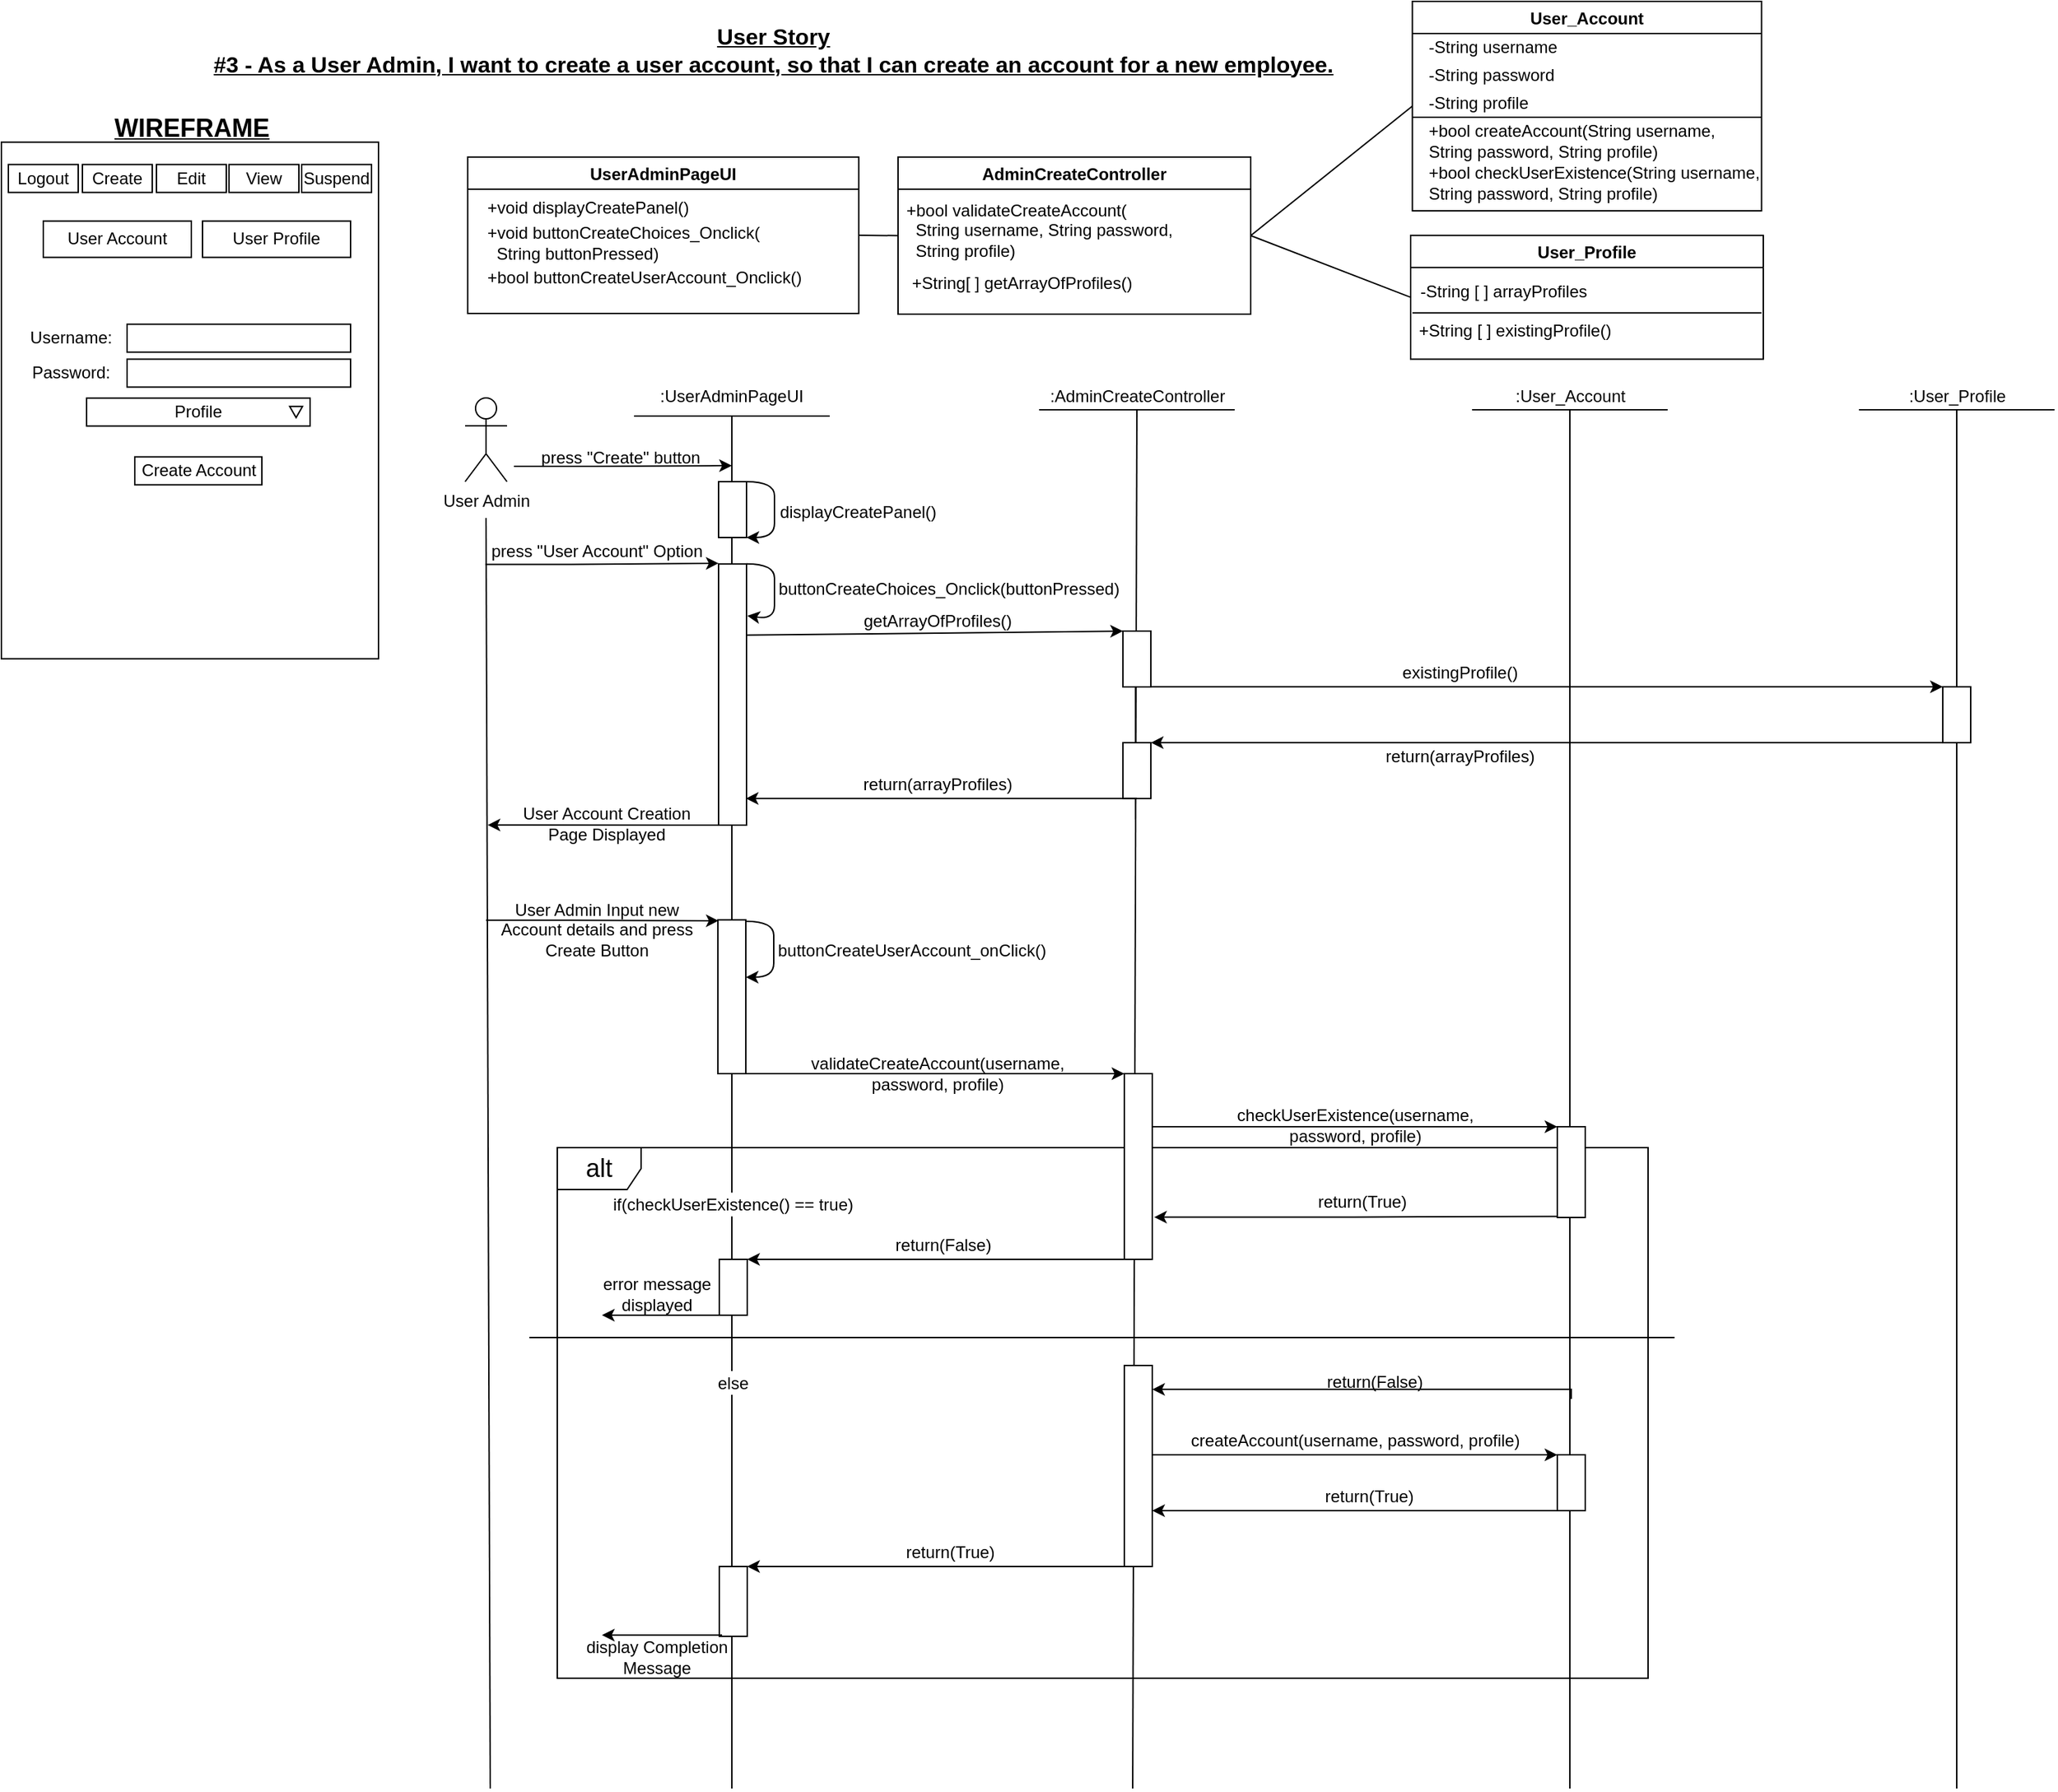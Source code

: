 <mxfile version="17.4.2" type="device"><diagram id="1YwtTbQ3Z7pTjlXF4-N0" name="Page-1"><mxGraphModel dx="2769" dy="905" grid="1" gridSize="10" guides="1" tooltips="1" connect="1" arrows="1" fold="1" page="1" pageScale="1" pageWidth="1169" pageHeight="827" math="0" shadow="0"><root><mxCell id="0"/><mxCell id="1" parent="0"/><mxCell id="wWWZvd4En1-HustH4XMh-53" value="alt" style="shape=umlFrame;whiteSpace=wrap;html=1;labelBackgroundColor=default;fontSize=18;fillColor=none;" parent="1" vertex="1"><mxGeometry x="88" y="831" width="781" height="380" as="geometry"/></mxCell><mxCell id="haLUxBjH6cShnl7Ug6Ql-2" value="UserAdminPageUI" style="swimlane;" parent="1" vertex="1"><mxGeometry x="23.84" y="121.5" width="280" height="112" as="geometry"/></mxCell><mxCell id="haLUxBjH6cShnl7Ug6Ql-7" value="+void displayCreatePanel()" style="text;html=1;align=left;verticalAlign=middle;resizable=0;points=[];autosize=1;strokeColor=none;fillColor=none;" parent="haLUxBjH6cShnl7Ug6Ql-2" vertex="1"><mxGeometry x="12" y="26" width="160" height="20" as="geometry"/></mxCell><mxCell id="haLUxBjH6cShnl7Ug6Ql-8" value="+bool buttonCreateUserAccount_Onclick()" style="text;html=1;align=left;verticalAlign=middle;resizable=0;points=[];autosize=1;strokeColor=none;fillColor=none;" parent="haLUxBjH6cShnl7Ug6Ql-2" vertex="1"><mxGeometry x="12" y="76" width="240" height="20" as="geometry"/></mxCell><mxCell id="9GgO0G_XMKIuS6SQVsgk-5" value="+void buttonCreateChoices_Onclick(&lt;br&gt;&amp;nbsp; String buttonPressed)" style="text;html=1;align=left;verticalAlign=middle;resizable=0;points=[];autosize=1;strokeColor=none;fillColor=none;" parent="haLUxBjH6cShnl7Ug6Ql-2" vertex="1"><mxGeometry x="12" y="46" width="210" height="30" as="geometry"/></mxCell><mxCell id="haLUxBjH6cShnl7Ug6Ql-3" value="AdminCreateController" style="swimlane;" parent="1" vertex="1"><mxGeometry x="332" y="121.5" width="252.5" height="112.5" as="geometry"/></mxCell><mxCell id="haLUxBjH6cShnl7Ug6Ql-6" value="&lt;div&gt;&lt;span&gt;+bool validateCreateAccount(&lt;/span&gt;&lt;/div&gt;&lt;span&gt;&amp;nbsp; String username,&amp;nbsp;&lt;/span&gt;&lt;span&gt;String password,&lt;/span&gt;&lt;br&gt;&lt;div&gt;&lt;span&gt;&amp;nbsp; String profile&lt;/span&gt;&lt;span&gt;)&lt;/span&gt;&lt;/div&gt;" style="text;html=1;align=left;verticalAlign=middle;resizable=0;points=[];autosize=1;strokeColor=none;fillColor=none;" parent="haLUxBjH6cShnl7Ug6Ql-3" vertex="1"><mxGeometry x="4" y="27.5" width="210" height="50" as="geometry"/></mxCell><mxCell id="I--iihZUTq6pdvsh5pKB-2" value="+String[ ] getArrayOfProfiles()" style="text;html=1;align=left;verticalAlign=middle;resizable=0;points=[];autosize=1;strokeColor=none;fillColor=none;" vertex="1" parent="haLUxBjH6cShnl7Ug6Ql-3"><mxGeometry x="8" y="80" width="170" height="20" as="geometry"/></mxCell><mxCell id="haLUxBjH6cShnl7Ug6Ql-4" value="User_Account" style="swimlane;" parent="1" vertex="1"><mxGeometry x="700.25" y="10" width="250" height="150" as="geometry"/></mxCell><mxCell id="haLUxBjH6cShnl7Ug6Ql-20" value="-String username" style="text;html=1;align=left;verticalAlign=middle;resizable=0;points=[];autosize=1;strokeColor=none;fillColor=none;" parent="haLUxBjH6cShnl7Ug6Ql-4" vertex="1"><mxGeometry x="10" y="23" width="110" height="20" as="geometry"/></mxCell><mxCell id="haLUxBjH6cShnl7Ug6Ql-21" value="-String password" style="text;html=1;align=left;verticalAlign=middle;resizable=0;points=[];autosize=1;strokeColor=none;fillColor=none;" parent="haLUxBjH6cShnl7Ug6Ql-4" vertex="1"><mxGeometry x="10" y="43" width="110" height="20" as="geometry"/></mxCell><mxCell id="haLUxBjH6cShnl7Ug6Ql-22" value="-String profile" style="text;html=1;align=left;verticalAlign=middle;resizable=0;points=[];autosize=1;strokeColor=none;fillColor=none;" parent="haLUxBjH6cShnl7Ug6Ql-4" vertex="1"><mxGeometry x="10" y="63" width="90" height="20" as="geometry"/></mxCell><mxCell id="haLUxBjH6cShnl7Ug6Ql-23" value="" style="endArrow=none;html=1;rounded=0;" parent="haLUxBjH6cShnl7Ug6Ql-4" edge="1"><mxGeometry width="50" height="50" relative="1" as="geometry"><mxPoint y="83" as="sourcePoint"/><mxPoint x="250" y="83" as="targetPoint"/></mxGeometry></mxCell><mxCell id="haLUxBjH6cShnl7Ug6Ql-24" value="+bool createAccount(String username,&lt;br&gt;String password, String profile)" style="text;html=1;align=left;verticalAlign=middle;resizable=0;points=[];autosize=1;strokeColor=none;fillColor=none;" parent="haLUxBjH6cShnl7Ug6Ql-4" vertex="1"><mxGeometry x="10" y="85" width="220" height="30" as="geometry"/></mxCell><mxCell id="haLUxBjH6cShnl7Ug6Ql-49" value="+bool checkUserExistence(String username,&lt;br&gt;&lt;div style=&quot;text-align: left&quot;&gt;&lt;span&gt;String password, String profile)&lt;/span&gt;&lt;/div&gt;" style="text;html=1;align=center;verticalAlign=middle;resizable=0;points=[];autosize=1;strokeColor=none;fillColor=none;" parent="haLUxBjH6cShnl7Ug6Ql-4" vertex="1"><mxGeometry x="5" y="115" width="250" height="30" as="geometry"/></mxCell><mxCell id="haLUxBjH6cShnl7Ug6Ql-25" value="" style="endArrow=none;html=1;rounded=0;exitX=1;exitY=0.5;exitDx=0;exitDy=0;entryX=0;entryY=0.5;entryDx=0;entryDy=0;" parent="1" source="haLUxBjH6cShnl7Ug6Ql-2" target="haLUxBjH6cShnl7Ug6Ql-3" edge="1"><mxGeometry width="50" height="50" relative="1" as="geometry"><mxPoint x="576" y="407.5" as="sourcePoint"/><mxPoint x="626" y="357.5" as="targetPoint"/></mxGeometry></mxCell><mxCell id="haLUxBjH6cShnl7Ug6Ql-26" value="" style="endArrow=none;html=1;rounded=0;entryX=0;entryY=0.5;entryDx=0;entryDy=0;exitX=1;exitY=0.5;exitDx=0;exitDy=0;" parent="1" source="haLUxBjH6cShnl7Ug6Ql-3" target="haLUxBjH6cShnl7Ug6Ql-4" edge="1"><mxGeometry width="50" height="50" relative="1" as="geometry"><mxPoint x="576" y="227.5" as="sourcePoint"/><mxPoint x="576" y="257.5" as="targetPoint"/></mxGeometry></mxCell><mxCell id="haLUxBjH6cShnl7Ug6Ql-70" style="edgeStyle=orthogonalEdgeStyle;rounded=0;orthogonalLoop=1;jettySize=auto;html=1;" parent="1" edge="1"><mxGeometry relative="1" as="geometry"><mxPoint x="213" y="342.5" as="targetPoint"/><Array as="points"><mxPoint x="113" y="342.5"/><mxPoint x="113" y="342.5"/></Array><mxPoint x="57" y="343" as="sourcePoint"/></mxGeometry></mxCell><mxCell id="haLUxBjH6cShnl7Ug6Ql-27" value="User Admin" style="shape=umlActor;verticalLabelPosition=bottom;verticalAlign=top;html=1;outlineConnect=0;" parent="1" vertex="1"><mxGeometry x="22" y="294" width="30" height="60" as="geometry"/></mxCell><mxCell id="haLUxBjH6cShnl7Ug6Ql-29" value=":UserAdminPageUI" style="text;html=1;strokeColor=none;fillColor=none;align=center;verticalAlign=middle;whiteSpace=wrap;rounded=0;" parent="1" vertex="1"><mxGeometry x="183" y="277.5" width="60" height="30" as="geometry"/></mxCell><mxCell id="haLUxBjH6cShnl7Ug6Ql-30" value=":AdminCreateController" style="text;html=1;align=center;verticalAlign=middle;resizable=0;points=[];autosize=1;strokeColor=none;fillColor=none;" parent="1" vertex="1"><mxGeometry x="433" y="282.5" width="140" height="20" as="geometry"/></mxCell><mxCell id="haLUxBjH6cShnl7Ug6Ql-31" value=":User_Account" style="text;html=1;align=center;verticalAlign=middle;resizable=0;points=[];autosize=1;strokeColor=none;fillColor=none;" parent="1" vertex="1"><mxGeometry x="768" y="282.5" width="90" height="20" as="geometry"/></mxCell><mxCell id="haLUxBjH6cShnl7Ug6Ql-32" value="" style="endArrow=none;html=1;rounded=0;" parent="1" edge="1"><mxGeometry width="50" height="50" relative="1" as="geometry"><mxPoint x="143" y="307.02" as="sourcePoint"/><mxPoint x="283" y="307.02" as="targetPoint"/></mxGeometry></mxCell><mxCell id="haLUxBjH6cShnl7Ug6Ql-33" value="" style="endArrow=none;html=1;rounded=0;" parent="1" edge="1"><mxGeometry width="50" height="50" relative="1" as="geometry"><mxPoint x="433" y="302.5" as="sourcePoint"/><mxPoint x="573" y="302.5" as="targetPoint"/></mxGeometry></mxCell><mxCell id="haLUxBjH6cShnl7Ug6Ql-34" value="" style="endArrow=none;html=1;rounded=0;" parent="1" edge="1"><mxGeometry width="50" height="50" relative="1" as="geometry"><mxPoint x="743" y="302.5" as="sourcePoint"/><mxPoint x="883" y="302.5" as="targetPoint"/></mxGeometry></mxCell><mxCell id="haLUxBjH6cShnl7Ug6Ql-44" value="&lt;span&gt;buttonCreateUserAccount_onClick(&lt;/span&gt;&lt;span&gt;)&lt;/span&gt;" style="text;html=1;align=left;verticalAlign=middle;resizable=0;points=[];autosize=1;strokeColor=none;fillColor=none;" parent="1" vertex="1"><mxGeometry x="244" y="679.92" width="210" height="20" as="geometry"/></mxCell><mxCell id="haLUxBjH6cShnl7Ug6Ql-45" value="" style="endArrow=classic;html=1;rounded=0;entryX=0;entryY=0;entryDx=0;entryDy=0;" parent="1" target="haLUxBjH6cShnl7Ug6Ql-47" edge="1"><mxGeometry width="50" height="50" relative="1" as="geometry"><mxPoint x="214" y="778" as="sourcePoint"/><mxPoint x="509" y="776" as="targetPoint"/></mxGeometry></mxCell><mxCell id="haLUxBjH6cShnl7Ug6Ql-46" value="validateCreateAccount(username,&lt;br&gt;password, profile)" style="text;html=1;align=center;verticalAlign=middle;resizable=0;points=[];autosize=1;strokeColor=none;fillColor=none;" parent="1" vertex="1"><mxGeometry x="260" y="763" width="200" height="30" as="geometry"/></mxCell><mxCell id="haLUxBjH6cShnl7Ug6Ql-51" style="edgeStyle=orthogonalEdgeStyle;rounded=0;orthogonalLoop=1;jettySize=auto;html=1;exitX=1;exitY=1;exitDx=0;exitDy=0;entryX=0;entryY=0;entryDx=0;entryDy=0;" parent="1" source="haLUxBjH6cShnl7Ug6Ql-47" target="haLUxBjH6cShnl7Ug6Ql-50" edge="1"><mxGeometry relative="1" as="geometry"><Array as="points"><mxPoint x="589" y="816"/><mxPoint x="589" y="816"/></Array></mxGeometry></mxCell><mxCell id="haLUxBjH6cShnl7Ug6Ql-48" value="" style="endArrow=none;html=1;rounded=0;startArrow=none;entryX=0.5;entryY=1;entryDx=0;entryDy=0;entryPerimeter=0;" parent="1" target="haLUxBjH6cShnl7Ug6Ql-30" edge="1"><mxGeometry width="50" height="50" relative="1" as="geometry"><mxPoint x="500" y="1290" as="sourcePoint"/><mxPoint x="501" y="297.5" as="targetPoint"/></mxGeometry></mxCell><mxCell id="haLUxBjH6cShnl7Ug6Ql-52" value="checkUserExistence(username,&lt;br&gt;password, profile)" style="text;html=1;align=center;verticalAlign=middle;resizable=0;points=[];autosize=1;strokeColor=none;fillColor=none;" parent="1" vertex="1"><mxGeometry x="569" y="800" width="180" height="30" as="geometry"/></mxCell><mxCell id="haLUxBjH6cShnl7Ug6Ql-58" style="edgeStyle=orthogonalEdgeStyle;rounded=0;orthogonalLoop=1;jettySize=auto;html=1;exitX=1;exitY=1;exitDx=0;exitDy=0;entryX=0;entryY=0;entryDx=0;entryDy=0;" parent="1" source="haLUxBjH6cShnl7Ug6Ql-53" target="haLUxBjH6cShnl7Ug6Ql-56" edge="1"><mxGeometry relative="1" as="geometry"><Array as="points"><mxPoint x="589" y="1051"/><mxPoint x="589" y="1051"/></Array></mxGeometry></mxCell><mxCell id="haLUxBjH6cShnl7Ug6Ql-53" value="" style="rounded=0;whiteSpace=wrap;html=1;" parent="1" vertex="1"><mxGeometry x="494" y="987" width="20" height="144" as="geometry"/></mxCell><mxCell id="haLUxBjH6cShnl7Ug6Ql-57" value="" style="endArrow=none;html=1;rounded=0;entryX=0.5;entryY=0.982;entryDx=0;entryDy=0;entryPerimeter=0;" parent="1" target="haLUxBjH6cShnl7Ug6Ql-31" edge="1"><mxGeometry width="50" height="50" relative="1" as="geometry"><mxPoint x="813" y="1290" as="sourcePoint"/><mxPoint x="813" y="307.5" as="targetPoint"/></mxGeometry></mxCell><mxCell id="haLUxBjH6cShnl7Ug6Ql-59" value="createAccount(username, password, profile)" style="text;html=1;align=center;verticalAlign=middle;resizable=0;points=[];autosize=1;strokeColor=none;fillColor=none;" parent="1" vertex="1"><mxGeometry x="534" y="1031" width="250" height="20" as="geometry"/></mxCell><mxCell id="haLUxBjH6cShnl7Ug6Ql-61" style="edgeStyle=orthogonalEdgeStyle;rounded=0;orthogonalLoop=1;jettySize=auto;html=1;exitX=0;exitY=1;exitDx=0;exitDy=0;entryX=1;entryY=0;entryDx=0;entryDy=0;" parent="1" edge="1"><mxGeometry relative="1" as="geometry"><mxPoint x="809" y="1091" as="sourcePoint"/><Array as="points"><mxPoint x="739" y="1091"/><mxPoint x="739" y="1091"/></Array><mxPoint x="514" y="1091" as="targetPoint"/></mxGeometry></mxCell><mxCell id="haLUxBjH6cShnl7Ug6Ql-63" value="return(True)" style="text;html=1;align=center;verticalAlign=middle;resizable=0;points=[];autosize=1;strokeColor=none;fillColor=none;" parent="1" vertex="1"><mxGeometry x="629" y="1071" width="80" height="20" as="geometry"/></mxCell><mxCell id="haLUxBjH6cShnl7Ug6Ql-64" style="edgeStyle=orthogonalEdgeStyle;rounded=0;orthogonalLoop=1;jettySize=auto;html=1;exitX=0;exitY=1;exitDx=0;exitDy=0;entryX=1;entryY=0;entryDx=0;entryDy=0;" parent="1" target="haLUxBjH6cShnl7Ug6Ql-65" edge="1"><mxGeometry relative="1" as="geometry"><mxPoint x="499" y="1131" as="sourcePoint"/><Array as="points"><mxPoint x="429" y="1131"/><mxPoint x="429" y="1131"/></Array></mxGeometry></mxCell><mxCell id="haLUxBjH6cShnl7Ug6Ql-66" value="return(True)" style="text;html=1;align=center;verticalAlign=middle;resizable=0;points=[];autosize=1;strokeColor=none;fillColor=none;" parent="1" vertex="1"><mxGeometry x="329" y="1111" width="80" height="20" as="geometry"/></mxCell><mxCell id="haLUxBjH6cShnl7Ug6Ql-109" value="" style="rounded=0;whiteSpace=wrap;html=1;" parent="1" vertex="1"><mxGeometry x="-310" y="110.83" width="270" height="370" as="geometry"/></mxCell><mxCell id="haLUxBjH6cShnl7Ug6Ql-110" value="Logout" style="rounded=0;whiteSpace=wrap;html=1;" parent="1" vertex="1"><mxGeometry x="-305" y="126.83" width="50" height="20" as="geometry"/></mxCell><mxCell id="haLUxBjH6cShnl7Ug6Ql-111" value="Create" style="rounded=0;whiteSpace=wrap;html=1;" parent="1" vertex="1"><mxGeometry x="-252" y="126.83" width="50" height="20" as="geometry"/></mxCell><mxCell id="haLUxBjH6cShnl7Ug6Ql-112" value="Edit&lt;span style=&quot;color: rgba(0 , 0 , 0 , 0) ; font-family: monospace ; font-size: 0px&quot;&gt;%3CmxGraphModel%3E%3Croot%3E%3CmxCell%20id%3D%220%22%2F%3E%3CmxCell%20id%3D%221%22%20parent%3D%220%22%2F%3E%3CmxCell%20id%3D%222%22%20value%3D%22Create%22%20style%3D%22rounded%3D0%3BwhiteSpace%3Dwrap%3Bhtml%3D1%3B%22%20vertex%3D%221%22%20parent%3D%221%22%3E%3CmxGeometry%20x%3D%22966%22%20y%3D%2246%22%20width%3D%2270%22%20height%3D%2220%22%20as%3D%22geometry%22%2F%3E%3C%2FmxCell%3E%3C%2Froot%3E%3C%2FmxGraphModel%3E&lt;/span&gt;" style="rounded=0;whiteSpace=wrap;html=1;" parent="1" vertex="1"><mxGeometry x="-199" y="126.83" width="50" height="20" as="geometry"/></mxCell><mxCell id="haLUxBjH6cShnl7Ug6Ql-115" value="View" style="rounded=0;whiteSpace=wrap;html=1;" parent="1" vertex="1"><mxGeometry x="-147" y="126.83" width="50" height="20" as="geometry"/></mxCell><mxCell id="haLUxBjH6cShnl7Ug6Ql-116" value="Suspend" style="rounded=0;whiteSpace=wrap;html=1;" parent="1" vertex="1"><mxGeometry x="-95" y="126.83" width="50" height="20" as="geometry"/></mxCell><mxCell id="haLUxBjH6cShnl7Ug6Ql-117" value="Username:" style="text;html=1;strokeColor=none;fillColor=none;align=center;verticalAlign=middle;whiteSpace=wrap;rounded=0;" parent="1" vertex="1"><mxGeometry x="-290" y="236.24" width="60" height="30" as="geometry"/></mxCell><mxCell id="haLUxBjH6cShnl7Ug6Ql-118" value="Password:" style="text;html=1;strokeColor=none;fillColor=none;align=center;verticalAlign=middle;whiteSpace=wrap;rounded=0;" parent="1" vertex="1"><mxGeometry x="-290" y="261.24" width="60" height="30" as="geometry"/></mxCell><mxCell id="haLUxBjH6cShnl7Ug6Ql-119" value="" style="rounded=0;whiteSpace=wrap;html=1;" parent="1" vertex="1"><mxGeometry x="-220" y="241.24" width="160" height="20" as="geometry"/></mxCell><mxCell id="haLUxBjH6cShnl7Ug6Ql-120" value="" style="rounded=0;whiteSpace=wrap;html=1;" parent="1" vertex="1"><mxGeometry x="-220" y="266.24" width="160" height="20" as="geometry"/></mxCell><mxCell id="haLUxBjH6cShnl7Ug6Ql-123" value="Create Account" style="rounded=0;whiteSpace=wrap;html=1;" parent="1" vertex="1"><mxGeometry x="-214.5" y="336.24" width="91" height="20" as="geometry"/></mxCell><mxCell id="haLUxBjH6cShnl7Ug6Ql-124" value="&lt;b&gt;&lt;u&gt;&lt;font style=&quot;font-size: 18px&quot;&gt;WIREFRAME&lt;/font&gt;&lt;/u&gt;&lt;/b&gt;" style="text;html=1;align=center;verticalAlign=middle;resizable=0;points=[];autosize=1;strokeColor=none;fillColor=none;" parent="1" vertex="1"><mxGeometry x="-239" y="90.83" width="130" height="20" as="geometry"/></mxCell><mxCell id="haLUxBjH6cShnl7Ug6Ql-50" value="" style="rounded=0;whiteSpace=wrap;html=1;" parent="1" vertex="1"><mxGeometry x="804" y="816" width="20" height="65" as="geometry"/></mxCell><mxCell id="wWWZvd4En1-HustH4XMh-6" value="press &quot;Create&quot; button" style="text;html=1;align=center;verticalAlign=middle;resizable=0;points=[];autosize=1;strokeColor=none;fillColor=none;" parent="1" vertex="1"><mxGeometry x="68" y="326.5" width="130" height="20" as="geometry"/></mxCell><mxCell id="haLUxBjH6cShnl7Ug6Ql-56" value="" style="rounded=0;whiteSpace=wrap;html=1;" parent="1" vertex="1"><mxGeometry x="804" y="1051" width="20" height="40" as="geometry"/></mxCell><mxCell id="haLUxBjH6cShnl7Ug6Ql-47" value="" style="rounded=0;whiteSpace=wrap;html=1;" parent="1" vertex="1"><mxGeometry x="494" y="778" width="20" height="133" as="geometry"/></mxCell><mxCell id="wWWZvd4En1-HustH4XMh-27" value="" style="endArrow=none;html=1;rounded=0;fontSize=17;" parent="1" edge="1"><mxGeometry width="50" height="50" relative="1" as="geometry"><mxPoint x="213" y="1290" as="sourcePoint"/><mxPoint x="213" y="307.5" as="targetPoint"/></mxGeometry></mxCell><mxCell id="haLUxBjH6cShnl7Ug6Ql-65" value="" style="rounded=0;whiteSpace=wrap;html=1;" parent="1" vertex="1"><mxGeometry x="204" y="1131" width="20" height="50" as="geometry"/></mxCell><mxCell id="haLUxBjH6cShnl7Ug6Ql-42" value="" style="rounded=0;whiteSpace=wrap;html=1;" parent="1" vertex="1"><mxGeometry x="203" y="667.83" width="20" height="110.17" as="geometry"/></mxCell><mxCell id="wWWZvd4En1-HustH4XMh-56" style="edgeStyle=orthogonalEdgeStyle;rounded=0;orthogonalLoop=1;jettySize=auto;html=1;exitX=0;exitY=1;exitDx=0;exitDy=0;entryX=1;entryY=0.119;entryDx=0;entryDy=0;entryPerimeter=0;" parent="1" target="haLUxBjH6cShnl7Ug6Ql-53" edge="1"><mxGeometry relative="1" as="geometry"><mxPoint x="814.0" y="1011" as="sourcePoint"/><Array as="points"><mxPoint x="814" y="1004"/></Array><mxPoint x="519" y="1011" as="targetPoint"/></mxGeometry></mxCell><mxCell id="wWWZvd4En1-HustH4XMh-57" value="return(False)" style="text;html=1;align=center;verticalAlign=middle;resizable=0;points=[];autosize=1;strokeColor=none;fillColor=none;" parent="1" vertex="1"><mxGeometry x="633" y="989" width="80" height="20" as="geometry"/></mxCell><mxCell id="67ZF4MAMuvdab5XuYLa7-2" value="&lt;div style=&quot;text-align: center&quot;&gt;&lt;b style=&quot;font-size: 16px&quot;&gt;&lt;u&gt;User Story&lt;/u&gt;&lt;/b&gt;&lt;/div&gt;&lt;b style=&quot;font-size: 16px&quot;&gt;&lt;u&gt;#3 - As a User Admin, I want to create a user account, so that I can create an account for a new employee.&lt;br&gt;&lt;/u&gt;&lt;/b&gt;" style="text;html=1;strokeColor=none;fillColor=none;align=left;verticalAlign=middle;whiteSpace=wrap;rounded=0;" parent="1" vertex="1"><mxGeometry x="-160" y="30" width="869" height="30" as="geometry"/></mxCell><mxCell id="67ZF4MAMuvdab5XuYLa7-3" value="" style="curved=1;endArrow=classic;html=1;rounded=0;entryX=1;entryY=1;entryDx=0;entryDy=0;exitX=1;exitY=0;exitDx=0;exitDy=0;" parent="1" source="67ZF4MAMuvdab5XuYLa7-4" target="67ZF4MAMuvdab5XuYLa7-4" edge="1"><mxGeometry width="50" height="50" relative="1" as="geometry"><mxPoint x="223.5" y="414" as="sourcePoint"/><mxPoint x="273.5" y="364" as="targetPoint"/><Array as="points"><mxPoint x="243.5" y="354"/><mxPoint x="243.5" y="374"/><mxPoint x="243.5" y="394"/></Array></mxGeometry></mxCell><mxCell id="67ZF4MAMuvdab5XuYLa7-4" value="" style="rounded=0;whiteSpace=wrap;html=1;" parent="1" vertex="1"><mxGeometry x="203.5" y="354" width="20" height="40" as="geometry"/></mxCell><mxCell id="67ZF4MAMuvdab5XuYLa7-5" value="&lt;font style=&quot;font-size: 12px&quot;&gt;displayCreatePanel()&lt;/font&gt;" style="text;html=1;align=center;verticalAlign=middle;resizable=0;points=[];autosize=1;strokeColor=none;fillColor=none;fontSize=16;" parent="1" vertex="1"><mxGeometry x="237.5" y="359" width="130" height="30" as="geometry"/></mxCell><mxCell id="67ZF4MAMuvdab5XuYLa7-6" value="if(checkUserExistence() == true)" style="text;html=1;strokeColor=none;fillColor=default;align=center;verticalAlign=middle;whiteSpace=wrap;rounded=0;fontSize=12;" parent="1" vertex="1"><mxGeometry x="126" y="863.23" width="176" height="17" as="geometry"/></mxCell><mxCell id="67ZF4MAMuvdab5XuYLa7-7" style="edgeStyle=orthogonalEdgeStyle;rounded=0;orthogonalLoop=1;jettySize=auto;html=1;exitX=0;exitY=1;exitDx=0;exitDy=0;entryX=1.069;entryY=0.773;entryDx=0;entryDy=0;entryPerimeter=0;" parent="1" target="haLUxBjH6cShnl7Ug6Ql-47" edge="1"><mxGeometry relative="1" as="geometry"><mxPoint x="804.0" y="880.23" as="sourcePoint"/><Array as="points"/><mxPoint x="518" y="880" as="targetPoint"/></mxGeometry></mxCell><mxCell id="67ZF4MAMuvdab5XuYLa7-8" value="return(True)" style="text;html=1;align=center;verticalAlign=middle;resizable=0;points=[];autosize=1;strokeColor=none;fillColor=none;" parent="1" vertex="1"><mxGeometry x="624" y="860.23" width="80" height="20" as="geometry"/></mxCell><mxCell id="67ZF4MAMuvdab5XuYLa7-9" style="edgeStyle=orthogonalEdgeStyle;rounded=0;orthogonalLoop=1;jettySize=auto;html=1;exitX=0;exitY=1;exitDx=0;exitDy=0;entryX=1;entryY=0;entryDx=0;entryDy=0;" parent="1" target="67ZF4MAMuvdab5XuYLa7-15" edge="1"><mxGeometry relative="1" as="geometry"><mxPoint x="504.0" y="911" as="sourcePoint"/><Array as="points"><mxPoint x="288" y="911"/><mxPoint x="288" y="911"/></Array><mxPoint x="218" y="911" as="targetPoint"/></mxGeometry></mxCell><mxCell id="67ZF4MAMuvdab5XuYLa7-10" value="return(False)" style="text;html=1;align=center;verticalAlign=middle;resizable=0;points=[];autosize=1;strokeColor=none;fillColor=none;" parent="1" vertex="1"><mxGeometry x="324" y="891" width="80" height="20" as="geometry"/></mxCell><mxCell id="67ZF4MAMuvdab5XuYLa7-11" value="" style="endArrow=classic;html=1;rounded=0;fontSize=12;" parent="1" edge="1"><mxGeometry width="50" height="50" relative="1" as="geometry"><mxPoint x="206" y="951" as="sourcePoint"/><mxPoint x="120" y="951" as="targetPoint"/></mxGeometry></mxCell><mxCell id="67ZF4MAMuvdab5XuYLa7-12" value="error message&lt;br&gt;displayed" style="text;html=1;align=center;verticalAlign=middle;resizable=0;points=[];autosize=1;strokeColor=none;fillColor=none;fontSize=12;" parent="1" vertex="1"><mxGeometry x="114" y="921" width="90" height="30" as="geometry"/></mxCell><mxCell id="67ZF4MAMuvdab5XuYLa7-13" value="" style="endArrow=none;html=1;rounded=0;fontSize=12;" parent="1" edge="1"><mxGeometry width="50" height="50" relative="1" as="geometry"><mxPoint x="68" y="967" as="sourcePoint"/><mxPoint x="888" y="967" as="targetPoint"/></mxGeometry></mxCell><mxCell id="67ZF4MAMuvdab5XuYLa7-14" value="else" style="text;html=1;strokeColor=none;fillColor=default;align=center;verticalAlign=middle;whiteSpace=wrap;rounded=0;fontSize=12;" parent="1" vertex="1"><mxGeometry x="126" y="991" width="176" height="17" as="geometry"/></mxCell><mxCell id="67ZF4MAMuvdab5XuYLa7-15" value="" style="rounded=0;whiteSpace=wrap;html=1;" parent="1" vertex="1"><mxGeometry x="204" y="911" width="20" height="40" as="geometry"/></mxCell><mxCell id="67ZF4MAMuvdab5XuYLa7-16" value="" style="endArrow=classic;html=1;rounded=0;fontSize=12;" parent="1" edge="1"><mxGeometry width="50" height="50" relative="1" as="geometry"><mxPoint x="206" y="1180.09" as="sourcePoint"/><mxPoint x="120" y="1180.09" as="targetPoint"/></mxGeometry></mxCell><mxCell id="67ZF4MAMuvdab5XuYLa7-17" value="display Completion&lt;br&gt;Message" style="text;html=1;align=center;verticalAlign=middle;resizable=0;points=[];autosize=1;strokeColor=none;fillColor=none;fontSize=12;" parent="1" vertex="1"><mxGeometry x="99" y="1181" width="120" height="30" as="geometry"/></mxCell><mxCell id="oTiA0XAZHb1isgeVi9Up-2" value="Profile" style="rounded=0;whiteSpace=wrap;html=1;" parent="1" vertex="1"><mxGeometry x="-249" y="294.16" width="160" height="20" as="geometry"/></mxCell><mxCell id="XkTIzcosUz1Amxx2ckzz-2" value="" style="endArrow=none;html=1;rounded=0;" parent="1" edge="1"><mxGeometry width="50" height="50" relative="1" as="geometry"><mxPoint x="40" y="1290" as="sourcePoint"/><mxPoint x="37" y="380" as="targetPoint"/></mxGeometry></mxCell><mxCell id="XkTIzcosUz1Amxx2ckzz-3" style="edgeStyle=orthogonalEdgeStyle;rounded=0;orthogonalLoop=1;jettySize=auto;html=1;entryX=0.998;entryY=0.928;entryDx=0;entryDy=0;entryPerimeter=0;exitX=0.033;exitY=0.964;exitDx=0;exitDy=0;exitPerimeter=0;" parent="1" source="XkTIzcosUz1Amxx2ckzz-4" edge="1"><mxGeometry relative="1" as="geometry"><mxPoint x="203.5" y="412.47" as="targetPoint"/><Array as="points"><mxPoint x="98" y="413"/></Array><mxPoint x="41.84" y="413.41" as="sourcePoint"/></mxGeometry></mxCell><mxCell id="XkTIzcosUz1Amxx2ckzz-4" value="press &quot;User Account&quot; Option" style="text;html=1;align=center;verticalAlign=middle;resizable=0;points=[];autosize=1;strokeColor=none;fillColor=none;" parent="1" vertex="1"><mxGeometry x="30.84" y="393.91" width="170" height="20" as="geometry"/></mxCell><mxCell id="9GgO0G_XMKIuS6SQVsgk-1" value="User Account" style="rounded=0;whiteSpace=wrap;html=1;" parent="1" vertex="1"><mxGeometry x="-280" y="167.33" width="106" height="26" as="geometry"/></mxCell><mxCell id="9GgO0G_XMKIuS6SQVsgk-2" value="User Profile" style="rounded=0;whiteSpace=wrap;html=1;" parent="1" vertex="1"><mxGeometry x="-166" y="167.33" width="106" height="26" as="geometry"/></mxCell><mxCell id="9GgO0G_XMKIuS6SQVsgk-3" value="" style="triangle;whiteSpace=wrap;html=1;rotation=90;" parent="1" vertex="1"><mxGeometry x="-103" y="299.57" width="8" height="9.17" as="geometry"/></mxCell><mxCell id="9GgO0G_XMKIuS6SQVsgk-9" value="" style="curved=1;endArrow=classic;html=1;rounded=0;exitX=1;exitY=0;exitDx=0;exitDy=0;" parent="1" source="9GgO0G_XMKIuS6SQVsgk-10" edge="1"><mxGeometry width="50" height="50" relative="1" as="geometry"><mxPoint x="223.5" y="472.91" as="sourcePoint"/><mxPoint x="224" y="450" as="targetPoint"/><Array as="points"><mxPoint x="243.5" y="412.91"/><mxPoint x="243.5" y="432.91"/><mxPoint x="243.5" y="452.91"/></Array></mxGeometry></mxCell><mxCell id="I--iihZUTq6pdvsh5pKB-24" style="edgeStyle=orthogonalEdgeStyle;rounded=0;orthogonalLoop=1;jettySize=auto;html=1;exitX=1;exitY=1;exitDx=0;exitDy=0;" edge="1" parent="1" source="9GgO0G_XMKIuS6SQVsgk-10"><mxGeometry relative="1" as="geometry"><mxPoint x="38.16" y="599.91" as="targetPoint"/><mxPoint x="201.66" y="609.91" as="sourcePoint"/><Array as="points"><mxPoint x="180" y="600"/><mxPoint x="180" y="600"/></Array></mxGeometry></mxCell><mxCell id="9GgO0G_XMKIuS6SQVsgk-10" value="" style="rounded=0;whiteSpace=wrap;html=1;" parent="1" vertex="1"><mxGeometry x="203.5" y="412.91" width="20" height="187.09" as="geometry"/></mxCell><mxCell id="9GgO0G_XMKIuS6SQVsgk-11" value="&lt;font style=&quot;font-size: 12px&quot;&gt;buttonCreateChoices_Onclick(buttonPressed)&lt;/font&gt;" style="text;html=1;align=center;verticalAlign=middle;resizable=0;points=[];autosize=1;strokeColor=none;fillColor=none;fontSize=16;" parent="1" vertex="1"><mxGeometry x="237.5" y="413.91" width="260" height="30" as="geometry"/></mxCell><mxCell id="9GgO0G_XMKIuS6SQVsgk-13" style="edgeStyle=orthogonalEdgeStyle;rounded=0;orthogonalLoop=1;jettySize=auto;html=1;entryX=0.998;entryY=0.928;entryDx=0;entryDy=0;entryPerimeter=0;" parent="1" edge="1"><mxGeometry relative="1" as="geometry"><mxPoint x="203.5" y="668.48" as="targetPoint"/><Array as="points"><mxPoint x="97.84" y="668.92"/></Array><mxPoint x="37" y="668.09" as="sourcePoint"/></mxGeometry></mxCell><mxCell id="9GgO0G_XMKIuS6SQVsgk-14" value="User Admin Input new&lt;br&gt;Account details and press&lt;br&gt;Create Button" style="text;html=1;align=center;verticalAlign=middle;resizable=0;points=[];autosize=1;strokeColor=none;fillColor=none;" parent="1" vertex="1"><mxGeometry x="40.84" y="650" width="150" height="50" as="geometry"/></mxCell><mxCell id="I--iihZUTq6pdvsh5pKB-1" value="" style="curved=1;endArrow=classic;html=1;rounded=0;entryX=1;entryY=1;entryDx=0;entryDy=0;exitX=1;exitY=0;exitDx=0;exitDy=0;" edge="1" parent="1"><mxGeometry width="50" height="50" relative="1" as="geometry"><mxPoint x="223" y="668.92" as="sourcePoint"/><mxPoint x="223" y="708.92" as="targetPoint"/><Array as="points"><mxPoint x="243" y="668.92"/><mxPoint x="243" y="688.92"/><mxPoint x="243" y="708.92"/></Array></mxGeometry></mxCell><mxCell id="I--iihZUTq6pdvsh5pKB-3" value="" style="endArrow=classic;html=1;rounded=0;entryX=0;entryY=0;entryDx=0;entryDy=0;" edge="1" parent="1" target="I--iihZUTq6pdvsh5pKB-7"><mxGeometry width="50" height="50" relative="1" as="geometry"><mxPoint x="223.5" y="463.91" as="sourcePoint"/><mxPoint x="490" y="461" as="targetPoint"/></mxGeometry></mxCell><mxCell id="I--iihZUTq6pdvsh5pKB-4" value="getArrayOfProfiles()" style="text;html=1;align=center;verticalAlign=middle;resizable=0;points=[];autosize=1;strokeColor=none;fillColor=none;" vertex="1" parent="1"><mxGeometry x="300" y="443.91" width="120" height="20" as="geometry"/></mxCell><mxCell id="I--iihZUTq6pdvsh5pKB-6" style="edgeStyle=orthogonalEdgeStyle;rounded=0;orthogonalLoop=1;jettySize=auto;html=1;exitX=1;exitY=1;exitDx=0;exitDy=0;entryX=0;entryY=0;entryDx=0;entryDy=0;" edge="1" parent="1" target="I--iihZUTq6pdvsh5pKB-16"><mxGeometry relative="1" as="geometry"><Array as="points"><mxPoint x="502" y="501"/></Array><mxPoint x="502" y="596.0" as="sourcePoint"/><mxPoint x="1070" y="501" as="targetPoint"/></mxGeometry></mxCell><mxCell id="I--iihZUTq6pdvsh5pKB-7" value="" style="rounded=0;whiteSpace=wrap;html=1;" vertex="1" parent="1"><mxGeometry x="493" y="461" width="20" height="40" as="geometry"/></mxCell><mxCell id="I--iihZUTq6pdvsh5pKB-8" value="existingProfile()" style="text;html=1;align=center;verticalAlign=middle;resizable=0;points=[];autosize=1;strokeColor=none;fillColor=none;" vertex="1" parent="1"><mxGeometry x="684" y="480.91" width="100" height="20" as="geometry"/></mxCell><mxCell id="I--iihZUTq6pdvsh5pKB-9" value=":User_Profile" style="text;html=1;align=center;verticalAlign=middle;resizable=0;points=[];autosize=1;strokeColor=none;fillColor=none;" vertex="1" parent="1"><mxGeometry x="1050" y="282.5" width="80" height="20" as="geometry"/></mxCell><mxCell id="I--iihZUTq6pdvsh5pKB-10" value="" style="endArrow=none;html=1;rounded=0;" edge="1" parent="1"><mxGeometry width="50" height="50" relative="1" as="geometry"><mxPoint x="1020" y="302.5" as="sourcePoint"/><mxPoint x="1160" y="302.5" as="targetPoint"/></mxGeometry></mxCell><mxCell id="I--iihZUTq6pdvsh5pKB-11" value="" style="endArrow=none;html=1;rounded=0;entryX=0.5;entryY=0.982;entryDx=0;entryDy=0;entryPerimeter=0;" edge="1" parent="1" target="I--iihZUTq6pdvsh5pKB-9"><mxGeometry width="50" height="50" relative="1" as="geometry"><mxPoint x="1090" y="1290" as="sourcePoint"/><mxPoint x="1090" y="307.5" as="targetPoint"/></mxGeometry></mxCell><mxCell id="I--iihZUTq6pdvsh5pKB-12" value="User_Profile" style="swimlane;" vertex="1" parent="1"><mxGeometry x="699" y="177.57" width="252.5" height="88.67" as="geometry"/></mxCell><mxCell id="I--iihZUTq6pdvsh5pKB-13" value="+String [ ] existingProfile()" style="text;html=1;align=left;verticalAlign=middle;resizable=0;points=[];autosize=1;strokeColor=none;fillColor=none;" vertex="1" parent="I--iihZUTq6pdvsh5pKB-12"><mxGeometry x="4" y="58.67" width="150" height="20" as="geometry"/></mxCell><mxCell id="I--iihZUTq6pdvsh5pKB-20" value="" style="endArrow=none;html=1;rounded=0;" edge="1" parent="I--iihZUTq6pdvsh5pKB-12"><mxGeometry width="50" height="50" relative="1" as="geometry"><mxPoint x="1.25" y="55.6" as="sourcePoint"/><mxPoint x="251.25" y="55.6" as="targetPoint"/></mxGeometry></mxCell><mxCell id="I--iihZUTq6pdvsh5pKB-21" value="-String [ ] arrayProfiles" style="text;html=1;align=left;verticalAlign=middle;resizable=0;points=[];autosize=1;strokeColor=none;fillColor=none;" vertex="1" parent="I--iihZUTq6pdvsh5pKB-12"><mxGeometry x="5" y="30.43" width="130" height="20" as="geometry"/></mxCell><mxCell id="I--iihZUTq6pdvsh5pKB-15" value="" style="endArrow=none;html=1;rounded=0;entryX=0;entryY=0.5;entryDx=0;entryDy=0;exitX=1;exitY=0.5;exitDx=0;exitDy=0;" edge="1" parent="1" source="haLUxBjH6cShnl7Ug6Ql-3" target="I--iihZUTq6pdvsh5pKB-12"><mxGeometry width="50" height="50" relative="1" as="geometry"><mxPoint x="594.5" y="187.75" as="sourcePoint"/><mxPoint x="709" y="77.5" as="targetPoint"/></mxGeometry></mxCell><mxCell id="I--iihZUTq6pdvsh5pKB-18" style="edgeStyle=orthogonalEdgeStyle;rounded=0;orthogonalLoop=1;jettySize=auto;html=1;exitX=0;exitY=1;exitDx=0;exitDy=0;entryX=1;entryY=0;entryDx=0;entryDy=0;" edge="1" parent="1" source="I--iihZUTq6pdvsh5pKB-16" target="I--iihZUTq6pdvsh5pKB-17"><mxGeometry relative="1" as="geometry"><Array as="points"><mxPoint x="940" y="541"/><mxPoint x="940" y="541"/></Array></mxGeometry></mxCell><mxCell id="I--iihZUTq6pdvsh5pKB-16" value="" style="rounded=0;whiteSpace=wrap;html=1;" vertex="1" parent="1"><mxGeometry x="1080" y="500.91" width="20" height="40" as="geometry"/></mxCell><mxCell id="I--iihZUTq6pdvsh5pKB-17" value="" style="rounded=0;whiteSpace=wrap;html=1;" vertex="1" parent="1"><mxGeometry x="493" y="540.91" width="20" height="40" as="geometry"/></mxCell><mxCell id="I--iihZUTq6pdvsh5pKB-19" value="return(arrayProfiles)" style="text;html=1;align=center;verticalAlign=middle;resizable=0;points=[];autosize=1;strokeColor=none;fillColor=none;" vertex="1" parent="1"><mxGeometry x="674" y="540.91" width="120" height="20" as="geometry"/></mxCell><mxCell id="I--iihZUTq6pdvsh5pKB-22" style="edgeStyle=orthogonalEdgeStyle;rounded=0;orthogonalLoop=1;jettySize=auto;html=1;exitX=0;exitY=1;exitDx=0;exitDy=0;entryX=1;entryY=0;entryDx=0;entryDy=0;" edge="1" parent="1"><mxGeometry relative="1" as="geometry"><mxPoint x="503.0" y="580.91" as="sourcePoint"/><Array as="points"><mxPoint x="287" y="580.91"/><mxPoint x="287" y="580.91"/></Array><mxPoint x="223" y="580.91" as="targetPoint"/></mxGeometry></mxCell><mxCell id="I--iihZUTq6pdvsh5pKB-23" value="return(arrayProfiles)" style="text;html=1;align=center;verticalAlign=middle;resizable=0;points=[];autosize=1;strokeColor=none;fillColor=none;" vertex="1" parent="1"><mxGeometry x="300" y="560.91" width="120" height="20" as="geometry"/></mxCell><mxCell id="I--iihZUTq6pdvsh5pKB-25" value="User Account Creation&lt;br&gt;Page Displayed" style="text;html=1;align=center;verticalAlign=middle;resizable=0;points=[];autosize=1;strokeColor=none;fillColor=none;" vertex="1" parent="1"><mxGeometry x="53" y="583.91" width="140" height="30" as="geometry"/></mxCell></root></mxGraphModel></diagram></mxfile>